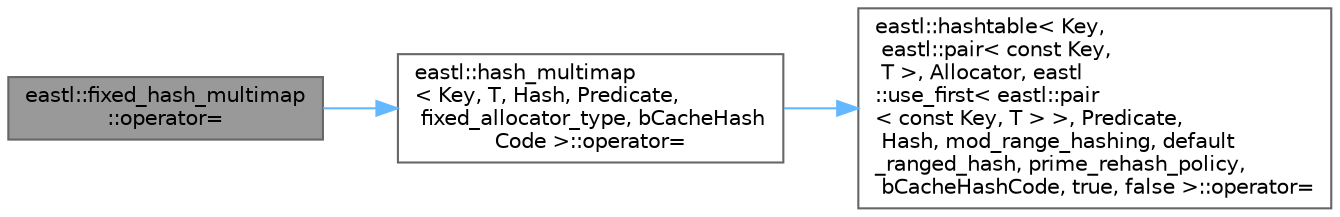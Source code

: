 digraph "eastl::fixed_hash_multimap::operator="
{
 // LATEX_PDF_SIZE
  bgcolor="transparent";
  edge [fontname=Helvetica,fontsize=10,labelfontname=Helvetica,labelfontsize=10];
  node [fontname=Helvetica,fontsize=10,shape=box,height=0.2,width=0.4];
  rankdir="LR";
  Node1 [id="Node000001",label="eastl::fixed_hash_multimap\l::operator=",height=0.2,width=0.4,color="gray40", fillcolor="grey60", style="filled", fontcolor="black",tooltip=" "];
  Node1 -> Node2 [id="edge3_Node000001_Node000002",color="steelblue1",style="solid",tooltip=" "];
  Node2 [id="Node000002",label="eastl::hash_multimap\l\< Key, T, Hash, Predicate,\l fixed_allocator_type, bCacheHash\lCode \>::operator=",height=0.2,width=0.4,color="grey40", fillcolor="white", style="filled",URL="$classeastl_1_1hash__multimap.html#a4dfe5bd26037b9de30b283add188433d",tooltip=" "];
  Node2 -> Node3 [id="edge4_Node000002_Node000003",color="steelblue1",style="solid",tooltip=" "];
  Node3 [id="Node000003",label="eastl::hashtable\< Key,\l eastl::pair\< const Key,\l T \>, Allocator, eastl\l::use_first\< eastl::pair\l\< const Key, T \> \>, Predicate,\l Hash, mod_range_hashing, default\l_ranged_hash, prime_rehash_policy,\l bCacheHashCode, true, false \>::operator=",height=0.2,width=0.4,color="grey40", fillcolor="white", style="filled",URL="$classeastl_1_1hashtable.html#a7b4fdb1bde8f56d798872977e2d3b9d7",tooltip=" "];
}
